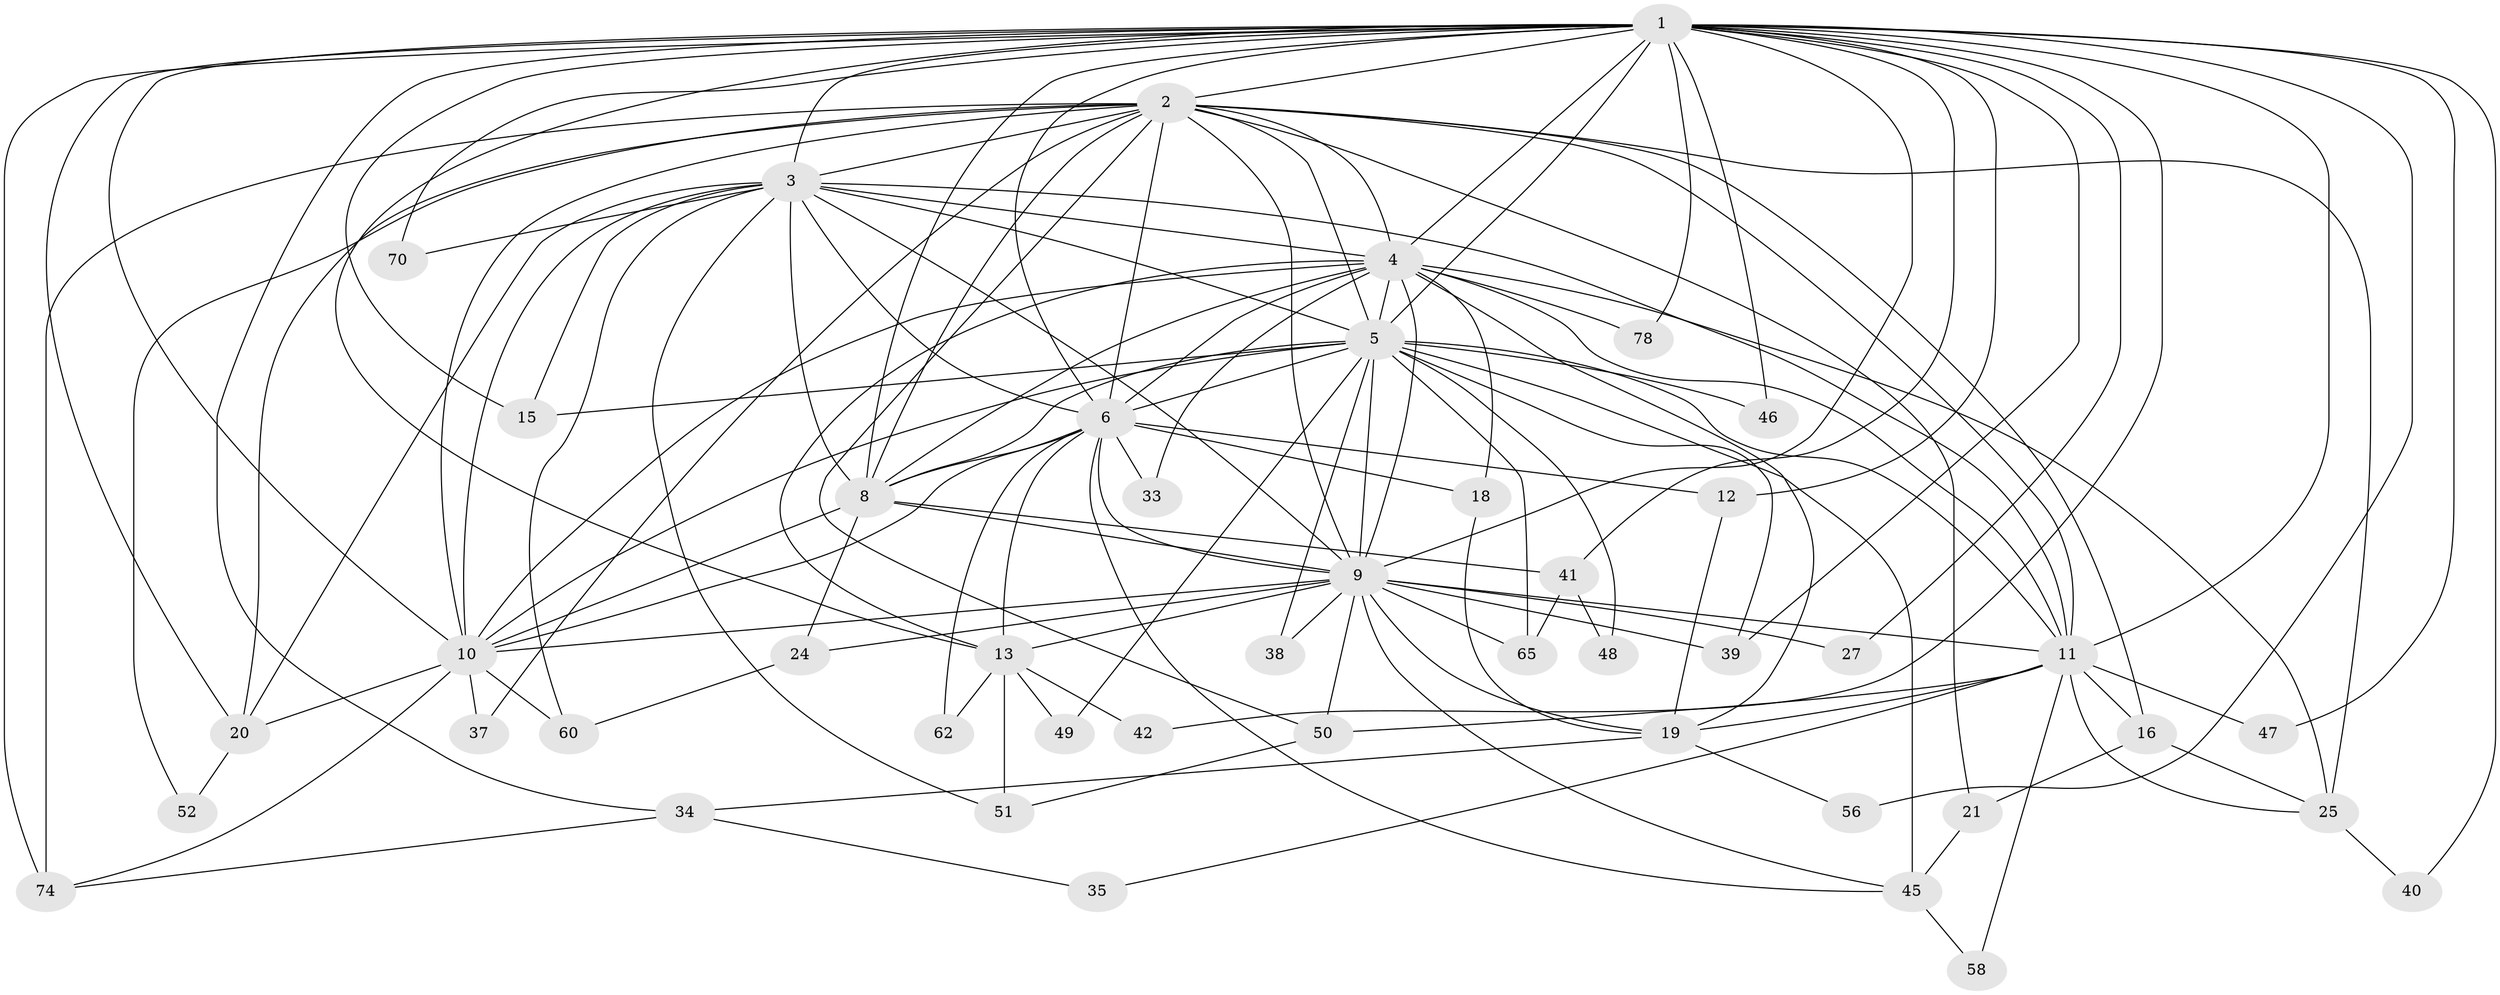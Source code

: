 // original degree distribution, {29: 0.010869565217391304, 19: 0.021739130434782608, 10: 0.010869565217391304, 18: 0.021739130434782608, 17: 0.010869565217391304, 13: 0.010869565217391304, 26: 0.010869565217391304, 14: 0.010869565217391304, 4: 0.09782608695652174, 3: 0.15217391304347827, 9: 0.010869565217391304, 12: 0.010869565217391304, 5: 0.06521739130434782, 6: 0.010869565217391304, 2: 0.5434782608695652}
// Generated by graph-tools (version 1.1) at 2025/14/03/09/25 04:14:16]
// undirected, 46 vertices, 133 edges
graph export_dot {
graph [start="1"]
  node [color=gray90,style=filled];
  1;
  2;
  3 [super="+7"];
  4;
  5 [super="+32+44+23"];
  6;
  8 [super="+77+82"];
  9 [super="+66+68+59+63+69+61"];
  10;
  11 [super="+43+14"];
  12;
  13 [super="+87+26+29"];
  15;
  16 [super="+75"];
  18 [super="+31"];
  19 [super="+22"];
  20 [super="+80+53"];
  21;
  24;
  25;
  27;
  33;
  34;
  35;
  37;
  38;
  39;
  40;
  41;
  42;
  45 [super="+85+55"];
  46;
  47;
  48;
  49;
  50 [super="+64+54"];
  51 [super="+57"];
  52;
  56;
  58;
  60 [super="+83"];
  62;
  65 [super="+91"];
  70;
  74 [super="+79"];
  78;
  1 -- 2;
  1 -- 3 [weight=2];
  1 -- 4;
  1 -- 5 [weight=2];
  1 -- 6;
  1 -- 8;
  1 -- 9 [weight=2];
  1 -- 10;
  1 -- 12;
  1 -- 13;
  1 -- 15;
  1 -- 27;
  1 -- 34;
  1 -- 39;
  1 -- 40;
  1 -- 41;
  1 -- 42;
  1 -- 46;
  1 -- 47;
  1 -- 56;
  1 -- 70;
  1 -- 78;
  1 -- 74 [weight=2];
  1 -- 20;
  1 -- 11;
  2 -- 3 [weight=2];
  2 -- 4;
  2 -- 5 [weight=2];
  2 -- 6;
  2 -- 8;
  2 -- 9;
  2 -- 10;
  2 -- 16;
  2 -- 20;
  2 -- 21;
  2 -- 25;
  2 -- 37;
  2 -- 50;
  2 -- 52;
  2 -- 74;
  2 -- 11;
  3 -- 4 [weight=2];
  3 -- 5 [weight=2];
  3 -- 6 [weight=3];
  3 -- 8 [weight=2];
  3 -- 9 [weight=2];
  3 -- 10 [weight=3];
  3 -- 60;
  3 -- 70;
  3 -- 11 [weight=2];
  3 -- 15;
  3 -- 20 [weight=2];
  3 -- 51;
  4 -- 5;
  4 -- 6;
  4 -- 8;
  4 -- 9 [weight=2];
  4 -- 10;
  4 -- 18;
  4 -- 19;
  4 -- 25;
  4 -- 33;
  4 -- 78;
  4 -- 13 [weight=2];
  4 -- 11;
  5 -- 6 [weight=2];
  5 -- 8;
  5 -- 9 [weight=2];
  5 -- 10;
  5 -- 11;
  5 -- 15;
  5 -- 38;
  5 -- 46;
  5 -- 49;
  5 -- 45;
  5 -- 65;
  5 -- 48;
  5 -- 39 [weight=2];
  6 -- 8 [weight=2];
  6 -- 9 [weight=2];
  6 -- 10;
  6 -- 12;
  6 -- 18;
  6 -- 33;
  6 -- 45;
  6 -- 62;
  6 -- 13;
  8 -- 9 [weight=2];
  8 -- 10;
  8 -- 24;
  8 -- 41;
  9 -- 10;
  9 -- 13 [weight=2];
  9 -- 24;
  9 -- 27;
  9 -- 38;
  9 -- 50;
  9 -- 65;
  9 -- 45;
  9 -- 39;
  9 -- 19;
  9 -- 11 [weight=2];
  10 -- 37;
  10 -- 74;
  10 -- 60;
  10 -- 20;
  11 -- 35;
  11 -- 47;
  11 -- 16;
  11 -- 50 [weight=2];
  11 -- 19;
  11 -- 25;
  11 -- 58;
  12 -- 19;
  13 -- 42;
  13 -- 49;
  13 -- 51 [weight=2];
  13 -- 62;
  16 -- 21;
  16 -- 25;
  18 -- 19;
  19 -- 34;
  19 -- 56;
  20 -- 52;
  21 -- 45;
  24 -- 60;
  25 -- 40;
  34 -- 35;
  34 -- 74;
  41 -- 48;
  41 -- 65;
  45 -- 58;
  50 -- 51;
}
